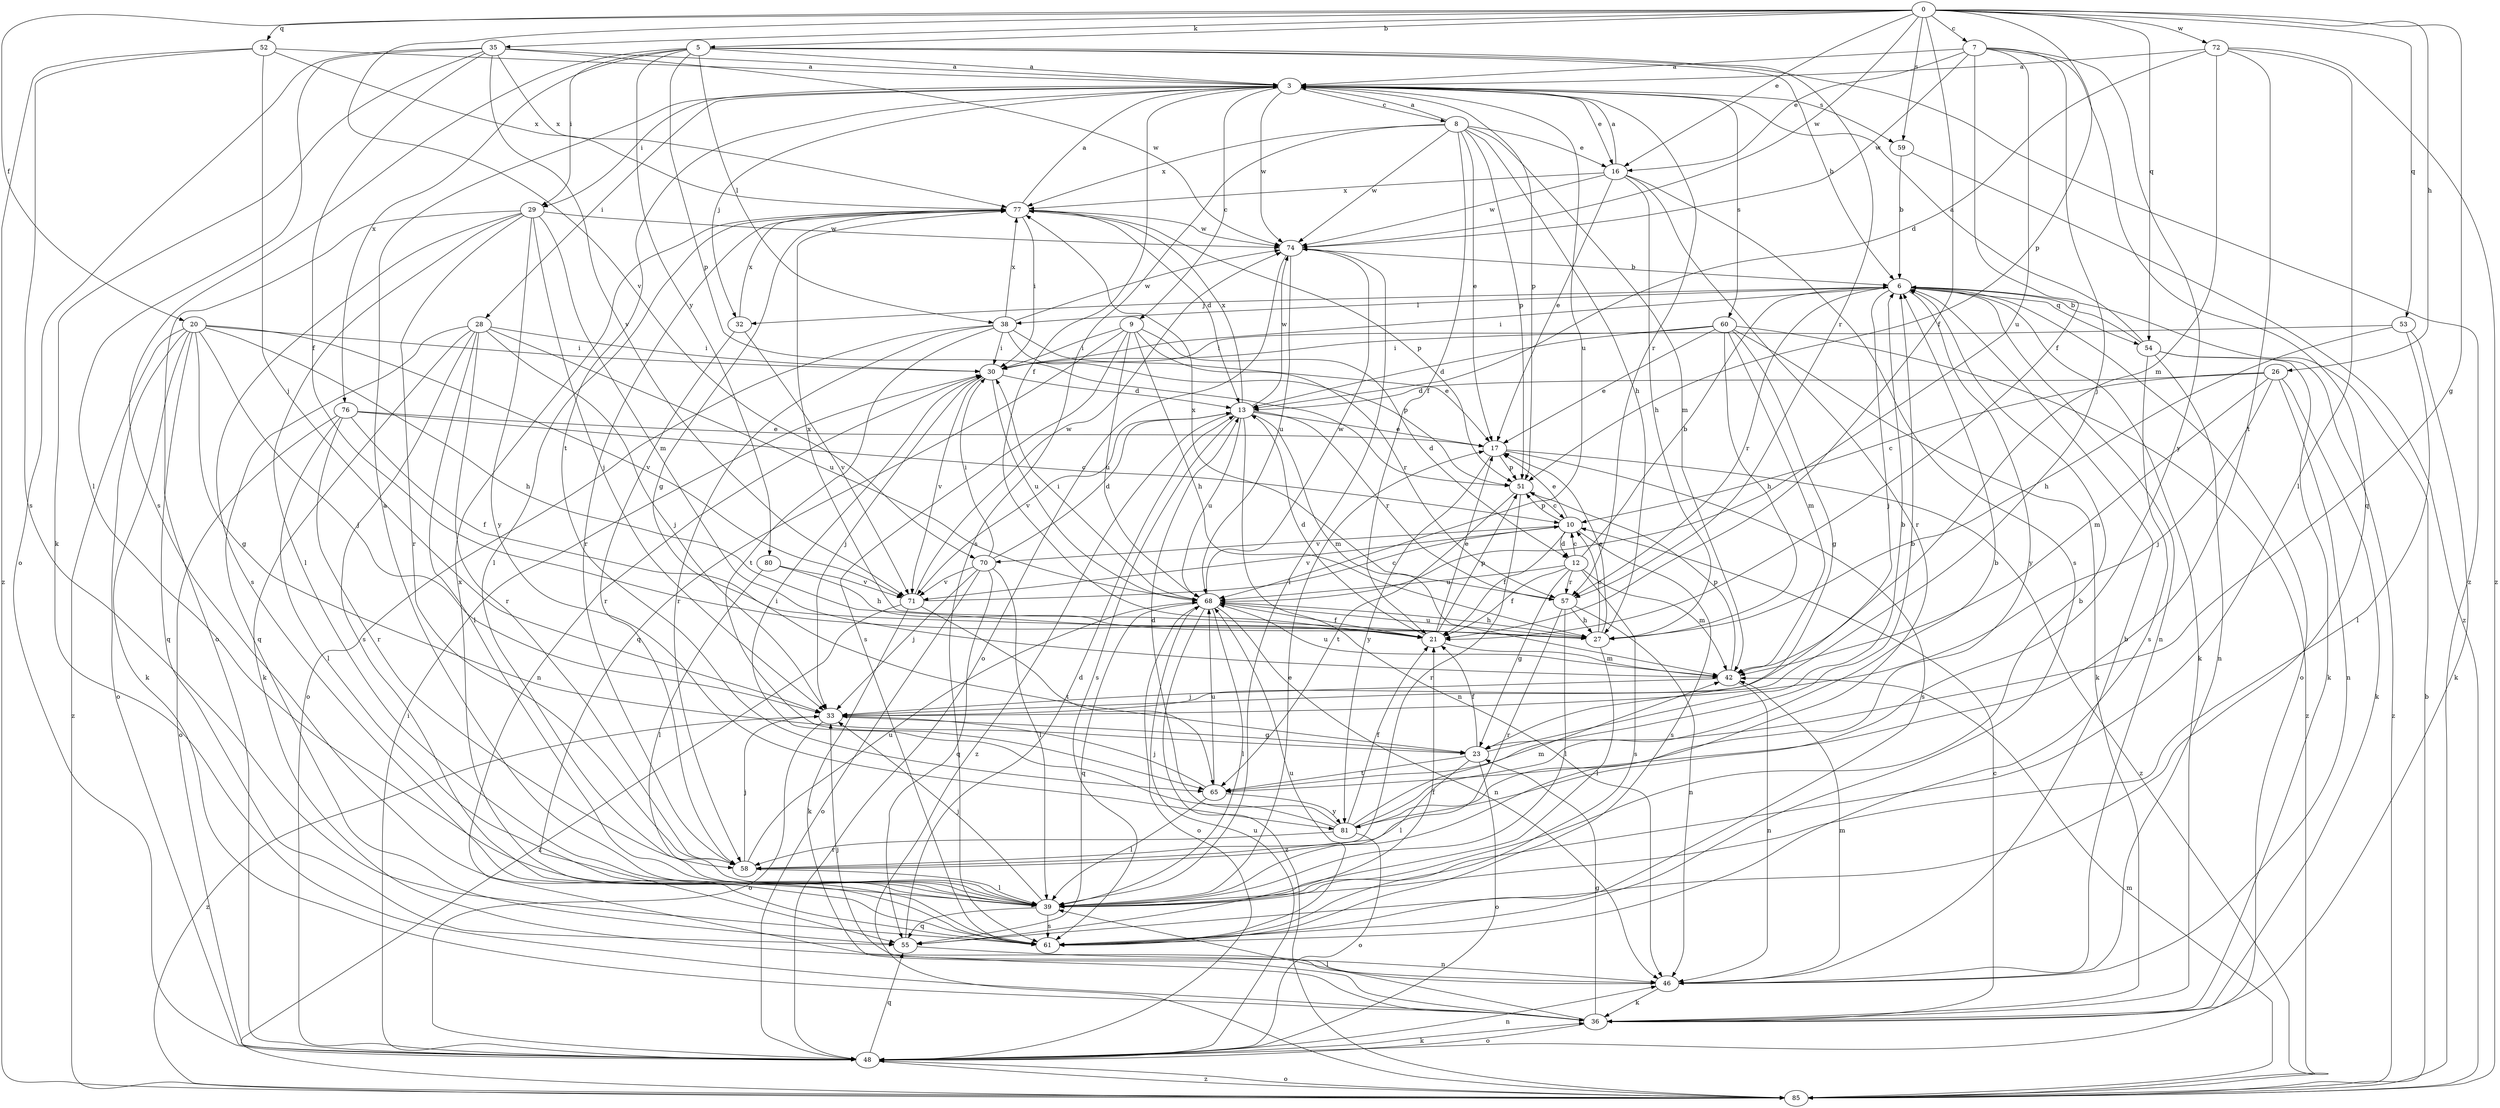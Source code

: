 strict digraph  {
0;
3;
5;
6;
7;
8;
9;
10;
12;
13;
16;
17;
20;
21;
23;
26;
27;
28;
29;
30;
32;
33;
35;
36;
38;
39;
42;
46;
48;
51;
52;
53;
54;
55;
57;
58;
59;
60;
61;
65;
68;
70;
71;
72;
74;
76;
77;
80;
81;
85;
0 -> 5  [label=b];
0 -> 7  [label=c];
0 -> 16  [label=e];
0 -> 20  [label=f];
0 -> 21  [label=f];
0 -> 23  [label=g];
0 -> 26  [label=h];
0 -> 35  [label=k];
0 -> 51  [label=p];
0 -> 52  [label=q];
0 -> 53  [label=q];
0 -> 54  [label=q];
0 -> 59  [label=s];
0 -> 70  [label=v];
0 -> 72  [label=w];
0 -> 74  [label=w];
3 -> 8  [label=c];
3 -> 9  [label=c];
3 -> 16  [label=e];
3 -> 21  [label=f];
3 -> 28  [label=i];
3 -> 29  [label=i];
3 -> 32  [label=j];
3 -> 51  [label=p];
3 -> 57  [label=r];
3 -> 59  [label=s];
3 -> 60  [label=s];
3 -> 65  [label=t];
3 -> 68  [label=u];
3 -> 74  [label=w];
5 -> 3  [label=a];
5 -> 6  [label=b];
5 -> 29  [label=i];
5 -> 38  [label=l];
5 -> 51  [label=p];
5 -> 57  [label=r];
5 -> 61  [label=s];
5 -> 76  [label=x];
5 -> 80  [label=y];
5 -> 85  [label=z];
6 -> 30  [label=i];
6 -> 32  [label=j];
6 -> 33  [label=j];
6 -> 36  [label=k];
6 -> 38  [label=l];
6 -> 46  [label=n];
6 -> 48  [label=o];
6 -> 54  [label=q];
6 -> 57  [label=r];
6 -> 81  [label=y];
7 -> 3  [label=a];
7 -> 16  [label=e];
7 -> 21  [label=f];
7 -> 33  [label=j];
7 -> 55  [label=q];
7 -> 68  [label=u];
7 -> 74  [label=w];
7 -> 81  [label=y];
8 -> 3  [label=a];
8 -> 16  [label=e];
8 -> 17  [label=e];
8 -> 21  [label=f];
8 -> 27  [label=h];
8 -> 42  [label=m];
8 -> 51  [label=p];
8 -> 61  [label=s];
8 -> 74  [label=w];
8 -> 77  [label=x];
9 -> 12  [label=d];
9 -> 27  [label=h];
9 -> 30  [label=i];
9 -> 55  [label=q];
9 -> 57  [label=r];
9 -> 61  [label=s];
9 -> 68  [label=u];
10 -> 12  [label=d];
10 -> 17  [label=e];
10 -> 21  [label=f];
10 -> 51  [label=p];
10 -> 61  [label=s];
10 -> 70  [label=v];
10 -> 71  [label=v];
12 -> 6  [label=b];
12 -> 10  [label=c];
12 -> 21  [label=f];
12 -> 23  [label=g];
12 -> 42  [label=m];
12 -> 57  [label=r];
12 -> 61  [label=s];
12 -> 68  [label=u];
13 -> 17  [label=e];
13 -> 42  [label=m];
13 -> 46  [label=n];
13 -> 57  [label=r];
13 -> 61  [label=s];
13 -> 68  [label=u];
13 -> 71  [label=v];
13 -> 74  [label=w];
13 -> 77  [label=x];
13 -> 85  [label=z];
16 -> 3  [label=a];
16 -> 17  [label=e];
16 -> 27  [label=h];
16 -> 58  [label=r];
16 -> 61  [label=s];
16 -> 74  [label=w];
16 -> 77  [label=x];
17 -> 51  [label=p];
17 -> 61  [label=s];
17 -> 81  [label=y];
17 -> 85  [label=z];
20 -> 23  [label=g];
20 -> 27  [label=h];
20 -> 30  [label=i];
20 -> 33  [label=j];
20 -> 36  [label=k];
20 -> 48  [label=o];
20 -> 55  [label=q];
20 -> 71  [label=v];
20 -> 85  [label=z];
21 -> 13  [label=d];
21 -> 17  [label=e];
21 -> 42  [label=m];
21 -> 51  [label=p];
23 -> 6  [label=b];
23 -> 21  [label=f];
23 -> 39  [label=l];
23 -> 48  [label=o];
23 -> 65  [label=t];
26 -> 10  [label=c];
26 -> 13  [label=d];
26 -> 33  [label=j];
26 -> 36  [label=k];
26 -> 42  [label=m];
26 -> 46  [label=n];
27 -> 10  [label=c];
27 -> 17  [label=e];
27 -> 39  [label=l];
27 -> 68  [label=u];
27 -> 77  [label=x];
28 -> 30  [label=i];
28 -> 33  [label=j];
28 -> 36  [label=k];
28 -> 39  [label=l];
28 -> 55  [label=q];
28 -> 58  [label=r];
28 -> 61  [label=s];
28 -> 68  [label=u];
29 -> 33  [label=j];
29 -> 39  [label=l];
29 -> 42  [label=m];
29 -> 48  [label=o];
29 -> 58  [label=r];
29 -> 61  [label=s];
29 -> 74  [label=w];
29 -> 81  [label=y];
30 -> 13  [label=d];
30 -> 33  [label=j];
30 -> 46  [label=n];
30 -> 68  [label=u];
30 -> 71  [label=v];
32 -> 58  [label=r];
32 -> 71  [label=v];
32 -> 77  [label=x];
33 -> 23  [label=g];
33 -> 48  [label=o];
33 -> 85  [label=z];
35 -> 3  [label=a];
35 -> 21  [label=f];
35 -> 36  [label=k];
35 -> 39  [label=l];
35 -> 48  [label=o];
35 -> 71  [label=v];
35 -> 74  [label=w];
35 -> 77  [label=x];
36 -> 10  [label=c];
36 -> 23  [label=g];
36 -> 39  [label=l];
36 -> 48  [label=o];
38 -> 17  [label=e];
38 -> 30  [label=i];
38 -> 48  [label=o];
38 -> 51  [label=p];
38 -> 58  [label=r];
38 -> 65  [label=t];
38 -> 74  [label=w];
38 -> 77  [label=x];
39 -> 3  [label=a];
39 -> 6  [label=b];
39 -> 17  [label=e];
39 -> 33  [label=j];
39 -> 55  [label=q];
39 -> 61  [label=s];
42 -> 33  [label=j];
42 -> 46  [label=n];
42 -> 51  [label=p];
42 -> 68  [label=u];
46 -> 6  [label=b];
46 -> 33  [label=j];
46 -> 36  [label=k];
46 -> 42  [label=m];
48 -> 30  [label=i];
48 -> 36  [label=k];
48 -> 46  [label=n];
48 -> 55  [label=q];
48 -> 68  [label=u];
48 -> 85  [label=z];
51 -> 10  [label=c];
51 -> 58  [label=r];
51 -> 65  [label=t];
52 -> 3  [label=a];
52 -> 33  [label=j];
52 -> 61  [label=s];
52 -> 77  [label=x];
52 -> 85  [label=z];
53 -> 27  [label=h];
53 -> 30  [label=i];
53 -> 36  [label=k];
53 -> 39  [label=l];
54 -> 3  [label=a];
54 -> 6  [label=b];
54 -> 36  [label=k];
54 -> 46  [label=n];
54 -> 61  [label=s];
54 -> 85  [label=z];
55 -> 13  [label=d];
55 -> 21  [label=f];
55 -> 46  [label=n];
57 -> 27  [label=h];
57 -> 39  [label=l];
57 -> 46  [label=n];
57 -> 58  [label=r];
57 -> 77  [label=x];
58 -> 33  [label=j];
58 -> 39  [label=l];
58 -> 68  [label=u];
59 -> 6  [label=b];
59 -> 85  [label=z];
60 -> 13  [label=d];
60 -> 17  [label=e];
60 -> 23  [label=g];
60 -> 27  [label=h];
60 -> 30  [label=i];
60 -> 36  [label=k];
60 -> 42  [label=m];
60 -> 85  [label=z];
61 -> 68  [label=u];
61 -> 77  [label=x];
65 -> 6  [label=b];
65 -> 33  [label=j];
65 -> 39  [label=l];
65 -> 68  [label=u];
65 -> 81  [label=y];
68 -> 21  [label=f];
68 -> 27  [label=h];
68 -> 30  [label=i];
68 -> 39  [label=l];
68 -> 46  [label=n];
68 -> 48  [label=o];
68 -> 55  [label=q];
68 -> 74  [label=w];
68 -> 85  [label=z];
70 -> 13  [label=d];
70 -> 30  [label=i];
70 -> 33  [label=j];
70 -> 39  [label=l];
70 -> 48  [label=o];
70 -> 55  [label=q];
70 -> 71  [label=v];
71 -> 10  [label=c];
71 -> 36  [label=k];
71 -> 65  [label=t];
71 -> 74  [label=w];
71 -> 85  [label=z];
72 -> 3  [label=a];
72 -> 13  [label=d];
72 -> 39  [label=l];
72 -> 42  [label=m];
72 -> 65  [label=t];
72 -> 85  [label=z];
74 -> 6  [label=b];
74 -> 39  [label=l];
74 -> 48  [label=o];
74 -> 68  [label=u];
76 -> 10  [label=c];
76 -> 17  [label=e];
76 -> 21  [label=f];
76 -> 39  [label=l];
76 -> 48  [label=o];
76 -> 58  [label=r];
77 -> 3  [label=a];
77 -> 13  [label=d];
77 -> 23  [label=g];
77 -> 30  [label=i];
77 -> 39  [label=l];
77 -> 51  [label=p];
77 -> 58  [label=r];
77 -> 74  [label=w];
80 -> 27  [label=h];
80 -> 39  [label=l];
80 -> 71  [label=v];
81 -> 6  [label=b];
81 -> 13  [label=d];
81 -> 21  [label=f];
81 -> 30  [label=i];
81 -> 42  [label=m];
81 -> 48  [label=o];
81 -> 58  [label=r];
85 -> 6  [label=b];
85 -> 42  [label=m];
85 -> 48  [label=o];
}
